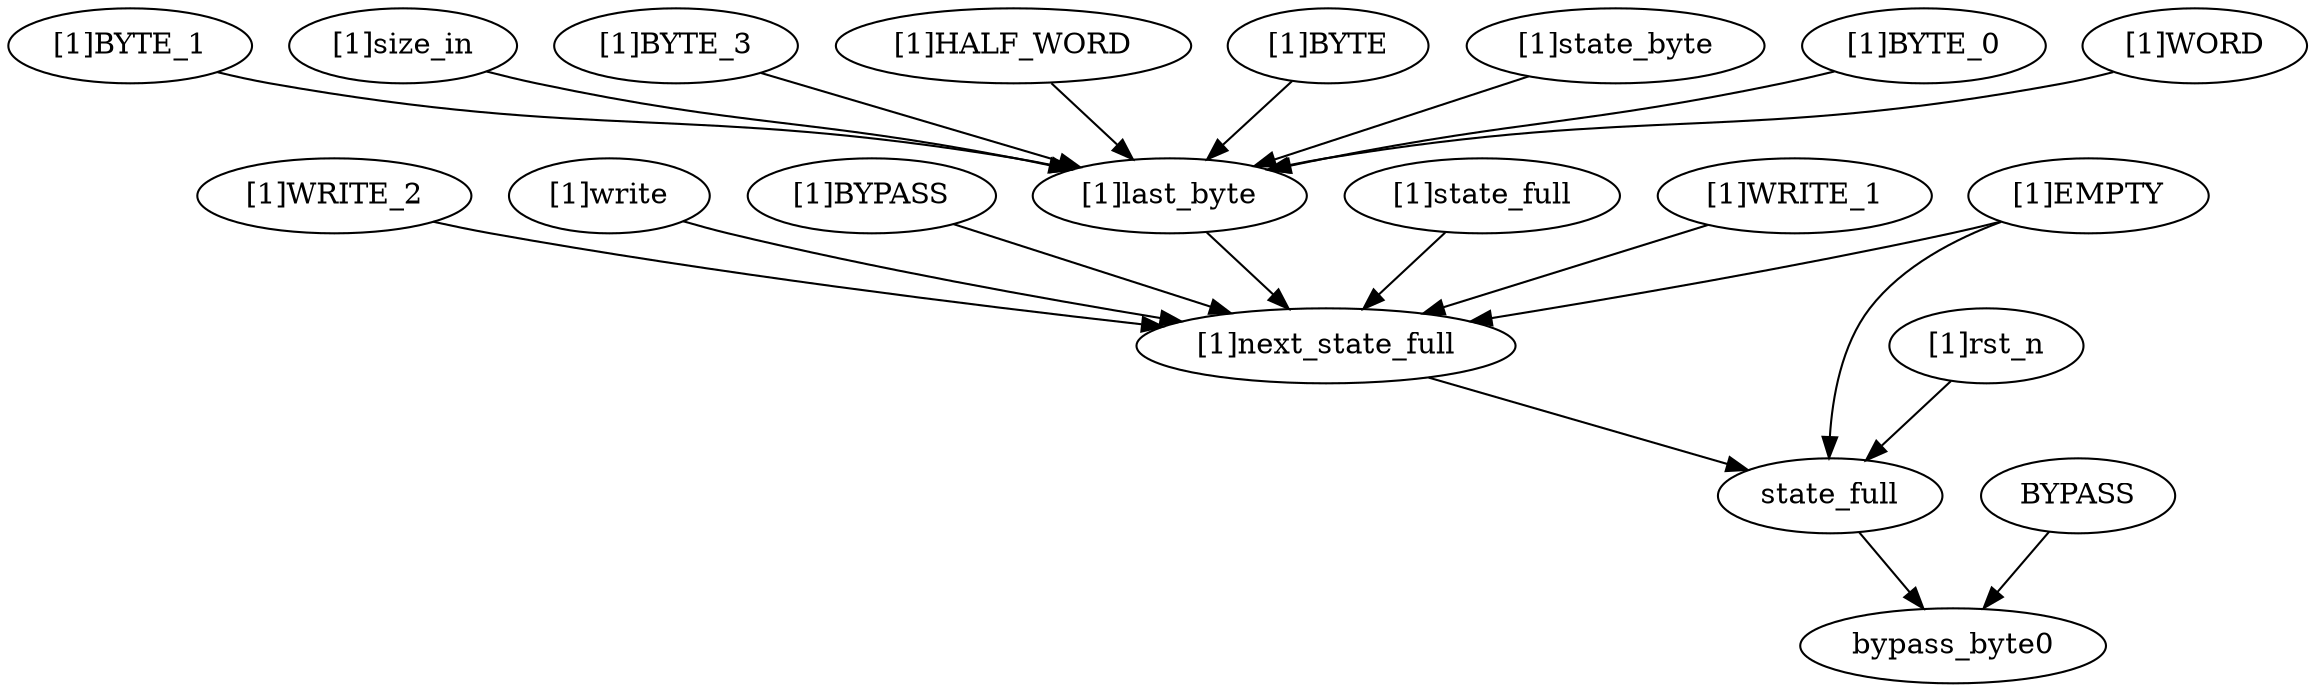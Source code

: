 strict digraph "" {
	"[1]WRITE_2"	 [complexity=7,
		importance=0.131171225322,
		rank=0.0187387464745];
	"[1]next_state_full"	 [complexity=5,
		importance=0.115761336585,
		rank=0.0231522673169];
	"[1]WRITE_2" -> "[1]next_state_full";
	state_full	 [complexity=3,
		importance=0.0648090607885,
		rank=0.0216030202628];
	"[1]next_state_full" -> state_full;
	"[1]write"	 [complexity=17,
		importance=0.59421657166,
		rank=0.03495391598];
	"[1]write" -> "[1]next_state_full";
	bypass_byte0	 [complexity=0,
		importance=0.0187859733326,
		rank=0.0];
	state_full -> bypass_byte0;
	"[1]BYPASS"	 [complexity=9,
		importance=0.131171225322,
		rank=0.0145745805913];
	"[1]BYPASS" -> "[1]next_state_full";
	"[1]BYTE_1"	 [complexity=22,
		importance=0.510360596827,
		rank=0.0231982089467];
	"[1]last_byte"	 [complexity=9,
		importance=0.49495070809,
		rank=0.0549945231211];
	"[1]BYTE_1" -> "[1]last_byte";
	"[1]size_in"	 [complexity=22,
		importance=0.510360596827,
		rank=0.0231982089467];
	"[1]size_in" -> "[1]last_byte";
	"[1]BYTE_3"	 [complexity=22,
		importance=0.510360596827,
		rank=0.0231982089467];
	"[1]BYTE_3" -> "[1]last_byte";
	"[1]HALF_WORD"	 [complexity=22,
		importance=0.510360596827,
		rank=0.0231982089467];
	"[1]HALF_WORD" -> "[1]last_byte";
	"[1]BYTE"	 [complexity=22,
		importance=0.510360596827,
		rank=0.0231982089467];
	"[1]BYTE" -> "[1]last_byte";
	"[1]state_byte"	 [complexity=22,
		importance=0.553617193109,
		rank=0.0251644178686];
	"[1]state_byte" -> "[1]last_byte";
	"[1]EMPTY"	 [complexity=11,
		importance=0.246932561906,
		rank=0.0224484147188];
	"[1]EMPTY" -> "[1]next_state_full";
	"[1]EMPTY" -> state_full;
	BYPASS	 [complexity=3,
		importance=0.0341958620697,
		rank=0.0113986206899];
	BYPASS -> bypass_byte0;
	"[1]state_full"	 [complexity=8,
		importance=0.740591106964,
		rank=0.0925738883705];
	"[1]state_full" -> "[1]next_state_full";
	"[1]WRITE_1"	 [complexity=15,
		importance=0.362693898491,
		rank=0.0241795932327];
	"[1]WRITE_1" -> "[1]next_state_full";
	"[1]last_byte" -> "[1]next_state_full";
	"[1]rst_n"	 [complexity=4,
		importance=0.145028010314,
		rank=0.0362570025785];
	"[1]rst_n" -> state_full;
	"[1]BYTE_0"	 [complexity=22,
		importance=0.510360596827,
		rank=0.0231982089467];
	"[1]BYTE_0" -> "[1]last_byte";
	"[1]WORD"	 [complexity=22,
		importance=0.510360596827,
		rank=0.0231982089467];
	"[1]WORD" -> "[1]last_byte";
}
